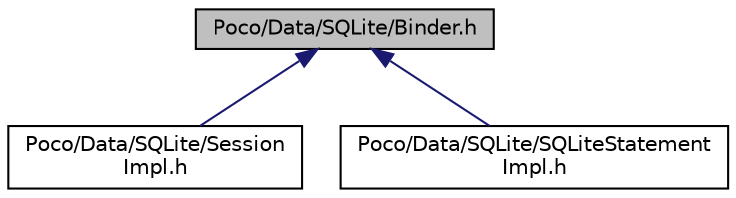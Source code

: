 digraph "Poco/Data/SQLite/Binder.h"
{
 // LATEX_PDF_SIZE
  edge [fontname="Helvetica",fontsize="10",labelfontname="Helvetica",labelfontsize="10"];
  node [fontname="Helvetica",fontsize="10",shape=record];
  Node1 [label="Poco/Data/SQLite/Binder.h",height=0.2,width=0.4,color="black", fillcolor="grey75", style="filled", fontcolor="black",tooltip=" "];
  Node1 -> Node2 [dir="back",color="midnightblue",fontsize="10",style="solid",fontname="Helvetica"];
  Node2 [label="Poco/Data/SQLite/Session\lImpl.h",height=0.2,width=0.4,color="black", fillcolor="white", style="filled",URL="$SQLite_2SessionImpl_8h.html",tooltip=" "];
  Node1 -> Node3 [dir="back",color="midnightblue",fontsize="10",style="solid",fontname="Helvetica"];
  Node3 [label="Poco/Data/SQLite/SQLiteStatement\lImpl.h",height=0.2,width=0.4,color="black", fillcolor="white", style="filled",URL="$SQLiteStatementImpl_8h.html",tooltip=" "];
}
